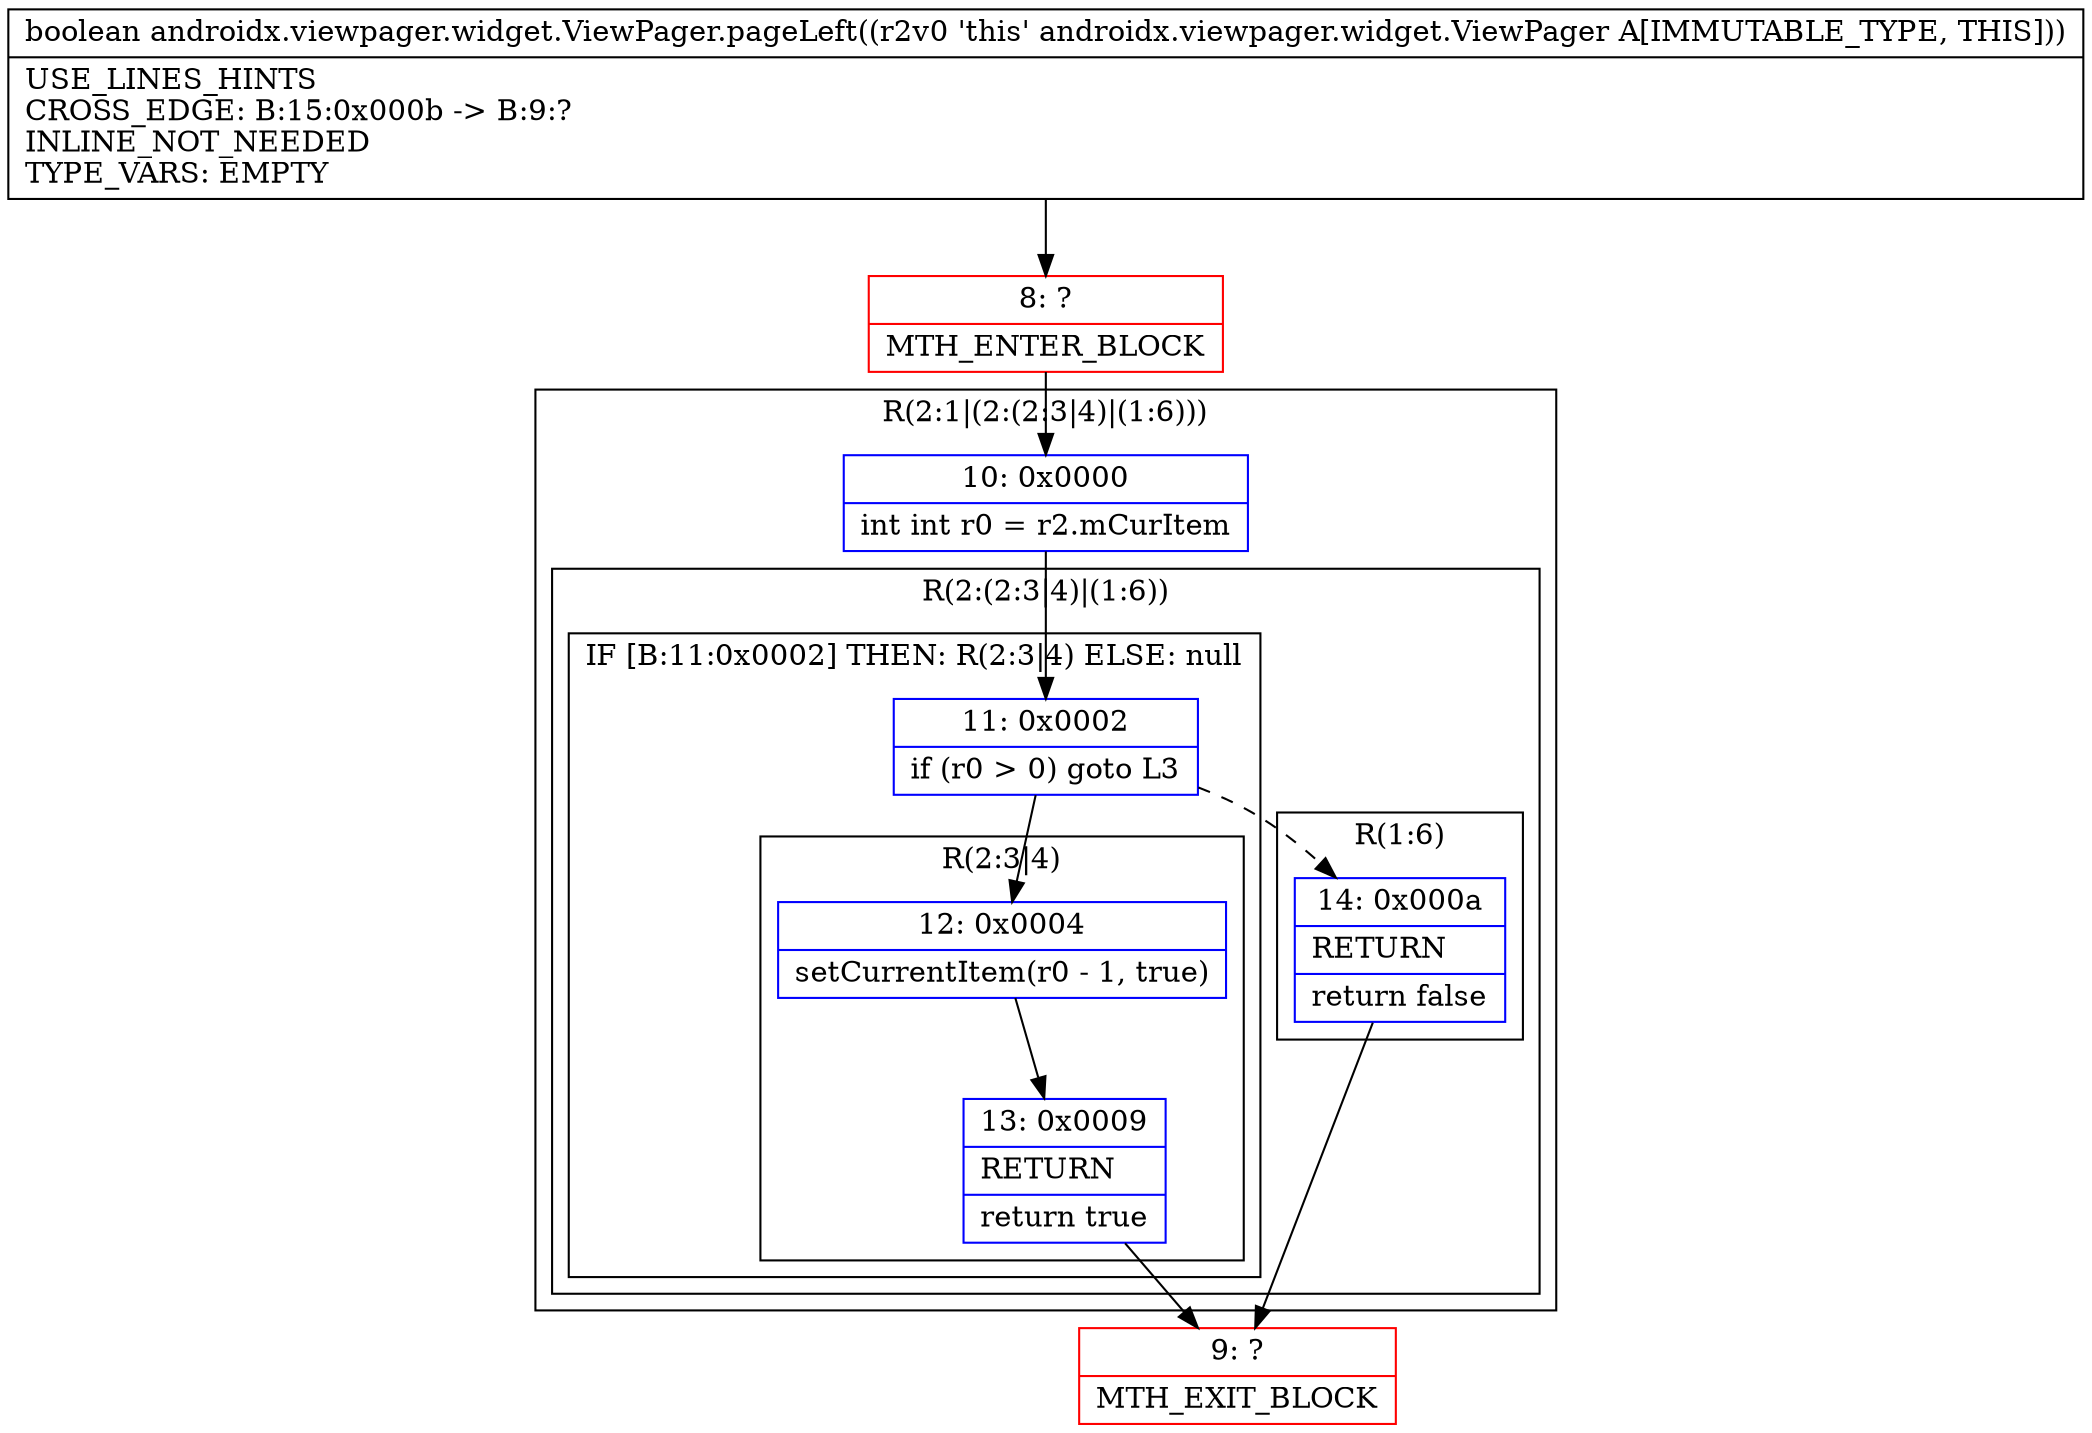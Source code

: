 digraph "CFG forandroidx.viewpager.widget.ViewPager.pageLeft()Z" {
subgraph cluster_Region_1991391976 {
label = "R(2:1|(2:(2:3|4)|(1:6)))";
node [shape=record,color=blue];
Node_10 [shape=record,label="{10\:\ 0x0000|int int r0 = r2.mCurItem\l}"];
subgraph cluster_Region_1686251029 {
label = "R(2:(2:3|4)|(1:6))";
node [shape=record,color=blue];
subgraph cluster_IfRegion_1445121596 {
label = "IF [B:11:0x0002] THEN: R(2:3|4) ELSE: null";
node [shape=record,color=blue];
Node_11 [shape=record,label="{11\:\ 0x0002|if (r0 \> 0) goto L3\l}"];
subgraph cluster_Region_946539657 {
label = "R(2:3|4)";
node [shape=record,color=blue];
Node_12 [shape=record,label="{12\:\ 0x0004|setCurrentItem(r0 \- 1, true)\l}"];
Node_13 [shape=record,label="{13\:\ 0x0009|RETURN\l|return true\l}"];
}
}
subgraph cluster_Region_803374741 {
label = "R(1:6)";
node [shape=record,color=blue];
Node_14 [shape=record,label="{14\:\ 0x000a|RETURN\l|return false\l}"];
}
}
}
Node_8 [shape=record,color=red,label="{8\:\ ?|MTH_ENTER_BLOCK\l}"];
Node_9 [shape=record,color=red,label="{9\:\ ?|MTH_EXIT_BLOCK\l}"];
MethodNode[shape=record,label="{boolean androidx.viewpager.widget.ViewPager.pageLeft((r2v0 'this' androidx.viewpager.widget.ViewPager A[IMMUTABLE_TYPE, THIS]))  | USE_LINES_HINTS\lCROSS_EDGE: B:15:0x000b \-\> B:9:?\lINLINE_NOT_NEEDED\lTYPE_VARS: EMPTY\l}"];
MethodNode -> Node_8;Node_10 -> Node_11;
Node_11 -> Node_12;
Node_11 -> Node_14[style=dashed];
Node_12 -> Node_13;
Node_13 -> Node_9;
Node_14 -> Node_9;
Node_8 -> Node_10;
}

